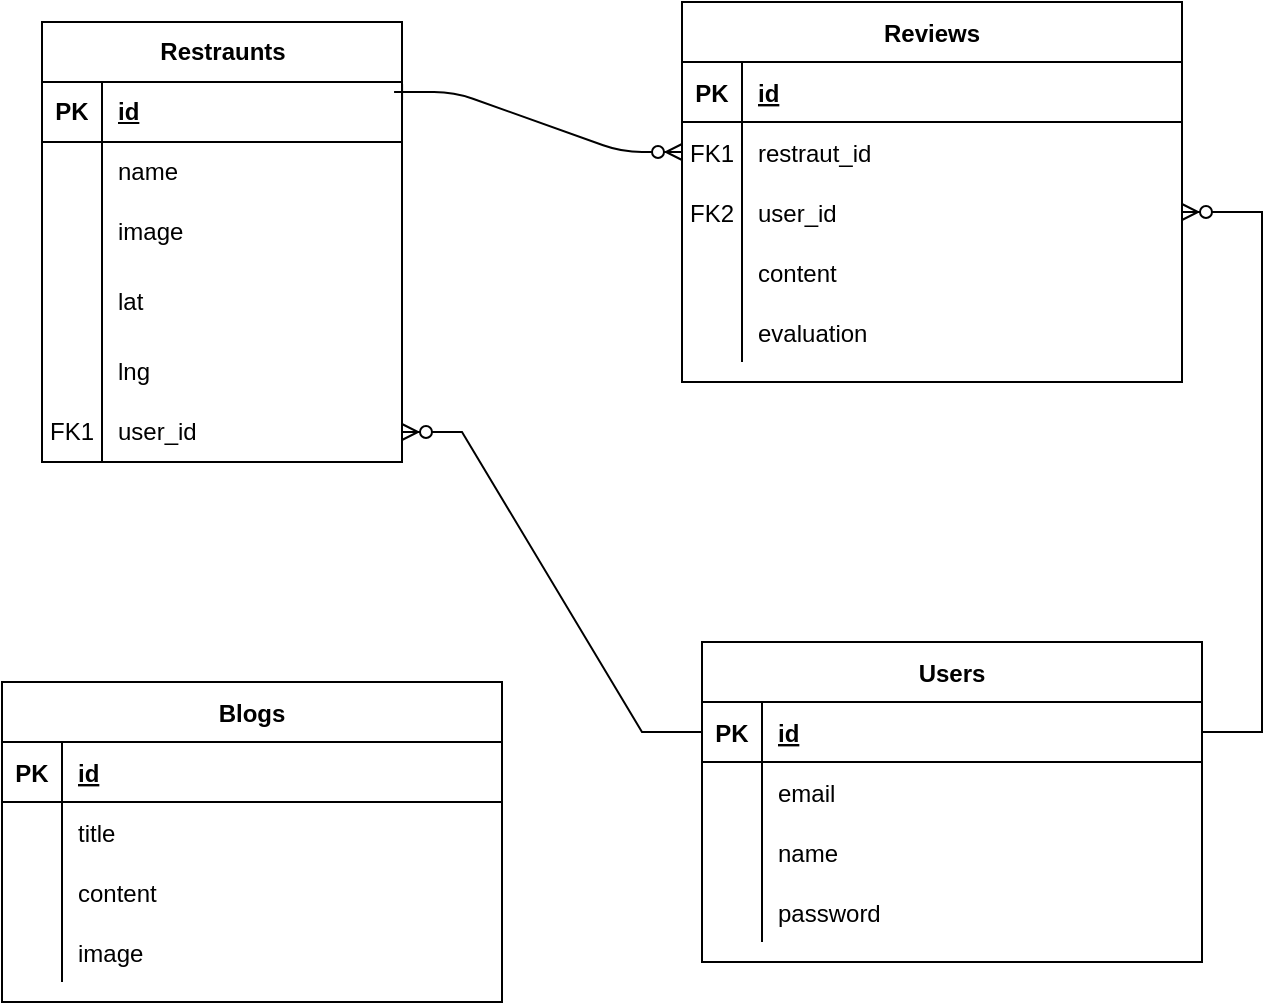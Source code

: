 <mxfile version="22.1.16" type="github">
  <diagram name="ページ1" id="1jLCpwxMSdd4qnxQY2mI">
    <mxGraphModel dx="1434" dy="738" grid="1" gridSize="10" guides="1" tooltips="1" connect="1" arrows="1" fold="1" page="1" pageScale="1" pageWidth="827" pageHeight="1169" math="0" shadow="0">
      <root>
        <mxCell id="0" />
        <mxCell id="1" parent="0" />
        <mxCell id="6m1qam1bwlSp6ut_xEVU-1" value="" style="edgeStyle=entityRelationEdgeStyle;endArrow=ERzeroToMany;startArrow=ERone;endFill=1;startFill=0;exitX=0.978;exitY=0.167;exitDx=0;exitDy=0;exitPerimeter=0;" edge="1" parent="1" source="6m1qam1bwlSp6ut_xEVU-45" target="6m1qam1bwlSp6ut_xEVU-6">
          <mxGeometry width="100" height="100" relative="1" as="geometry">
            <mxPoint x="370" y="165" as="sourcePoint" />
            <mxPoint x="440" y="620" as="targetPoint" />
          </mxGeometry>
        </mxCell>
        <mxCell id="6m1qam1bwlSp6ut_xEVU-2" value="Reviews" style="shape=table;startSize=30;container=1;collapsible=1;childLayout=tableLayout;fixedRows=1;rowLines=0;fontStyle=1;align=center;resizeLast=1;" vertex="1" parent="1">
          <mxGeometry x="450" y="120" width="250" height="190" as="geometry" />
        </mxCell>
        <mxCell id="6m1qam1bwlSp6ut_xEVU-3" value="" style="shape=partialRectangle;collapsible=0;dropTarget=0;pointerEvents=0;fillColor=none;points=[[0,0.5],[1,0.5]];portConstraint=eastwest;top=0;left=0;right=0;bottom=1;" vertex="1" parent="6m1qam1bwlSp6ut_xEVU-2">
          <mxGeometry y="30" width="250" height="30" as="geometry" />
        </mxCell>
        <mxCell id="6m1qam1bwlSp6ut_xEVU-4" value="PK" style="shape=partialRectangle;overflow=hidden;connectable=0;fillColor=none;top=0;left=0;bottom=0;right=0;fontStyle=1;" vertex="1" parent="6m1qam1bwlSp6ut_xEVU-3">
          <mxGeometry width="30" height="30" as="geometry">
            <mxRectangle width="30" height="30" as="alternateBounds" />
          </mxGeometry>
        </mxCell>
        <mxCell id="6m1qam1bwlSp6ut_xEVU-5" value="id" style="shape=partialRectangle;overflow=hidden;connectable=0;fillColor=none;top=0;left=0;bottom=0;right=0;align=left;spacingLeft=6;fontStyle=5;" vertex="1" parent="6m1qam1bwlSp6ut_xEVU-3">
          <mxGeometry x="30" width="220" height="30" as="geometry">
            <mxRectangle width="220" height="30" as="alternateBounds" />
          </mxGeometry>
        </mxCell>
        <mxCell id="6m1qam1bwlSp6ut_xEVU-6" value="" style="shape=partialRectangle;collapsible=0;dropTarget=0;pointerEvents=0;fillColor=none;points=[[0,0.5],[1,0.5]];portConstraint=eastwest;top=0;left=0;right=0;bottom=0;" vertex="1" parent="6m1qam1bwlSp6ut_xEVU-2">
          <mxGeometry y="60" width="250" height="30" as="geometry" />
        </mxCell>
        <mxCell id="6m1qam1bwlSp6ut_xEVU-7" value="FK1" style="shape=partialRectangle;overflow=hidden;connectable=0;fillColor=none;top=0;left=0;bottom=0;right=0;" vertex="1" parent="6m1qam1bwlSp6ut_xEVU-6">
          <mxGeometry width="30" height="30" as="geometry">
            <mxRectangle width="30" height="30" as="alternateBounds" />
          </mxGeometry>
        </mxCell>
        <mxCell id="6m1qam1bwlSp6ut_xEVU-8" value="restraut_id" style="shape=partialRectangle;overflow=hidden;connectable=0;fillColor=none;top=0;left=0;bottom=0;right=0;align=left;spacingLeft=6;" vertex="1" parent="6m1qam1bwlSp6ut_xEVU-6">
          <mxGeometry x="30" width="220" height="30" as="geometry">
            <mxRectangle width="220" height="30" as="alternateBounds" />
          </mxGeometry>
        </mxCell>
        <mxCell id="6m1qam1bwlSp6ut_xEVU-9" value="" style="shape=partialRectangle;collapsible=0;dropTarget=0;pointerEvents=0;fillColor=none;points=[[0,0.5],[1,0.5]];portConstraint=eastwest;top=0;left=0;right=0;bottom=0;" vertex="1" parent="6m1qam1bwlSp6ut_xEVU-2">
          <mxGeometry y="90" width="250" height="30" as="geometry" />
        </mxCell>
        <mxCell id="6m1qam1bwlSp6ut_xEVU-10" value="FK2" style="shape=partialRectangle;overflow=hidden;connectable=0;fillColor=none;top=0;left=0;bottom=0;right=0;" vertex="1" parent="6m1qam1bwlSp6ut_xEVU-9">
          <mxGeometry width="30" height="30" as="geometry">
            <mxRectangle width="30" height="30" as="alternateBounds" />
          </mxGeometry>
        </mxCell>
        <mxCell id="6m1qam1bwlSp6ut_xEVU-11" value="user_id" style="shape=partialRectangle;overflow=hidden;connectable=0;fillColor=none;top=0;left=0;bottom=0;right=0;align=left;spacingLeft=6;" vertex="1" parent="6m1qam1bwlSp6ut_xEVU-9">
          <mxGeometry x="30" width="220" height="30" as="geometry">
            <mxRectangle width="220" height="30" as="alternateBounds" />
          </mxGeometry>
        </mxCell>
        <mxCell id="6m1qam1bwlSp6ut_xEVU-12" style="shape=partialRectangle;collapsible=0;dropTarget=0;pointerEvents=0;fillColor=none;points=[[0,0.5],[1,0.5]];portConstraint=eastwest;top=0;left=0;right=0;bottom=0;" vertex="1" parent="6m1qam1bwlSp6ut_xEVU-2">
          <mxGeometry y="120" width="250" height="30" as="geometry" />
        </mxCell>
        <mxCell id="6m1qam1bwlSp6ut_xEVU-13" style="shape=partialRectangle;overflow=hidden;connectable=0;fillColor=none;top=0;left=0;bottom=0;right=0;" vertex="1" parent="6m1qam1bwlSp6ut_xEVU-12">
          <mxGeometry width="30" height="30" as="geometry">
            <mxRectangle width="30" height="30" as="alternateBounds" />
          </mxGeometry>
        </mxCell>
        <mxCell id="6m1qam1bwlSp6ut_xEVU-14" value="content" style="shape=partialRectangle;overflow=hidden;connectable=0;fillColor=none;top=0;left=0;bottom=0;right=0;align=left;spacingLeft=6;" vertex="1" parent="6m1qam1bwlSp6ut_xEVU-12">
          <mxGeometry x="30" width="220" height="30" as="geometry">
            <mxRectangle width="220" height="30" as="alternateBounds" />
          </mxGeometry>
        </mxCell>
        <mxCell id="6m1qam1bwlSp6ut_xEVU-15" style="shape=partialRectangle;collapsible=0;dropTarget=0;pointerEvents=0;fillColor=none;points=[[0,0.5],[1,0.5]];portConstraint=eastwest;top=0;left=0;right=0;bottom=0;" vertex="1" parent="6m1qam1bwlSp6ut_xEVU-2">
          <mxGeometry y="150" width="250" height="30" as="geometry" />
        </mxCell>
        <mxCell id="6m1qam1bwlSp6ut_xEVU-16" style="shape=partialRectangle;overflow=hidden;connectable=0;fillColor=none;top=0;left=0;bottom=0;right=0;" vertex="1" parent="6m1qam1bwlSp6ut_xEVU-15">
          <mxGeometry width="30" height="30" as="geometry">
            <mxRectangle width="30" height="30" as="alternateBounds" />
          </mxGeometry>
        </mxCell>
        <mxCell id="6m1qam1bwlSp6ut_xEVU-17" value="evaluation" style="shape=partialRectangle;overflow=hidden;connectable=0;fillColor=none;top=0;left=0;bottom=0;right=0;align=left;spacingLeft=6;" vertex="1" parent="6m1qam1bwlSp6ut_xEVU-15">
          <mxGeometry x="30" width="220" height="30" as="geometry">
            <mxRectangle width="220" height="30" as="alternateBounds" />
          </mxGeometry>
        </mxCell>
        <mxCell id="6m1qam1bwlSp6ut_xEVU-18" value="Users" style="shape=table;startSize=30;container=1;collapsible=1;childLayout=tableLayout;fixedRows=1;rowLines=0;fontStyle=1;align=center;resizeLast=1;" vertex="1" parent="1">
          <mxGeometry x="460" y="440" width="250" height="160" as="geometry" />
        </mxCell>
        <mxCell id="6m1qam1bwlSp6ut_xEVU-19" value="" style="shape=partialRectangle;collapsible=0;dropTarget=0;pointerEvents=0;fillColor=none;points=[[0,0.5],[1,0.5]];portConstraint=eastwest;top=0;left=0;right=0;bottom=1;" vertex="1" parent="6m1qam1bwlSp6ut_xEVU-18">
          <mxGeometry y="30" width="250" height="30" as="geometry" />
        </mxCell>
        <mxCell id="6m1qam1bwlSp6ut_xEVU-20" value="PK" style="shape=partialRectangle;overflow=hidden;connectable=0;fillColor=none;top=0;left=0;bottom=0;right=0;fontStyle=1;" vertex="1" parent="6m1qam1bwlSp6ut_xEVU-19">
          <mxGeometry width="30" height="30" as="geometry">
            <mxRectangle width="30" height="30" as="alternateBounds" />
          </mxGeometry>
        </mxCell>
        <mxCell id="6m1qam1bwlSp6ut_xEVU-21" value="id" style="shape=partialRectangle;overflow=hidden;connectable=0;fillColor=none;top=0;left=0;bottom=0;right=0;align=left;spacingLeft=6;fontStyle=5;" vertex="1" parent="6m1qam1bwlSp6ut_xEVU-19">
          <mxGeometry x="30" width="220" height="30" as="geometry">
            <mxRectangle width="220" height="30" as="alternateBounds" />
          </mxGeometry>
        </mxCell>
        <mxCell id="6m1qam1bwlSp6ut_xEVU-22" value="" style="shape=partialRectangle;collapsible=0;dropTarget=0;pointerEvents=0;fillColor=none;points=[[0,0.5],[1,0.5]];portConstraint=eastwest;top=0;left=0;right=0;bottom=0;" vertex="1" parent="6m1qam1bwlSp6ut_xEVU-18">
          <mxGeometry y="60" width="250" height="30" as="geometry" />
        </mxCell>
        <mxCell id="6m1qam1bwlSp6ut_xEVU-23" value="" style="shape=partialRectangle;overflow=hidden;connectable=0;fillColor=none;top=0;left=0;bottom=0;right=0;" vertex="1" parent="6m1qam1bwlSp6ut_xEVU-22">
          <mxGeometry width="30" height="30" as="geometry">
            <mxRectangle width="30" height="30" as="alternateBounds" />
          </mxGeometry>
        </mxCell>
        <mxCell id="6m1qam1bwlSp6ut_xEVU-24" value="email" style="shape=partialRectangle;overflow=hidden;connectable=0;fillColor=none;top=0;left=0;bottom=0;right=0;align=left;spacingLeft=6;" vertex="1" parent="6m1qam1bwlSp6ut_xEVU-22">
          <mxGeometry x="30" width="220" height="30" as="geometry">
            <mxRectangle width="220" height="30" as="alternateBounds" />
          </mxGeometry>
        </mxCell>
        <mxCell id="6m1qam1bwlSp6ut_xEVU-25" value="" style="shape=partialRectangle;collapsible=0;dropTarget=0;pointerEvents=0;fillColor=none;points=[[0,0.5],[1,0.5]];portConstraint=eastwest;top=0;left=0;right=0;bottom=0;" vertex="1" parent="6m1qam1bwlSp6ut_xEVU-18">
          <mxGeometry y="90" width="250" height="30" as="geometry" />
        </mxCell>
        <mxCell id="6m1qam1bwlSp6ut_xEVU-26" value="" style="shape=partialRectangle;overflow=hidden;connectable=0;fillColor=none;top=0;left=0;bottom=0;right=0;" vertex="1" parent="6m1qam1bwlSp6ut_xEVU-25">
          <mxGeometry width="30" height="30" as="geometry">
            <mxRectangle width="30" height="30" as="alternateBounds" />
          </mxGeometry>
        </mxCell>
        <mxCell id="6m1qam1bwlSp6ut_xEVU-27" value="name" style="shape=partialRectangle;overflow=hidden;connectable=0;fillColor=none;top=0;left=0;bottom=0;right=0;align=left;spacingLeft=6;" vertex="1" parent="6m1qam1bwlSp6ut_xEVU-25">
          <mxGeometry x="30" width="220" height="30" as="geometry">
            <mxRectangle width="220" height="30" as="alternateBounds" />
          </mxGeometry>
        </mxCell>
        <mxCell id="6m1qam1bwlSp6ut_xEVU-28" style="shape=partialRectangle;collapsible=0;dropTarget=0;pointerEvents=0;fillColor=none;points=[[0,0.5],[1,0.5]];portConstraint=eastwest;top=0;left=0;right=0;bottom=0;" vertex="1" parent="6m1qam1bwlSp6ut_xEVU-18">
          <mxGeometry y="120" width="250" height="30" as="geometry" />
        </mxCell>
        <mxCell id="6m1qam1bwlSp6ut_xEVU-29" style="shape=partialRectangle;overflow=hidden;connectable=0;fillColor=none;top=0;left=0;bottom=0;right=0;" vertex="1" parent="6m1qam1bwlSp6ut_xEVU-28">
          <mxGeometry width="30" height="30" as="geometry">
            <mxRectangle width="30" height="30" as="alternateBounds" />
          </mxGeometry>
        </mxCell>
        <mxCell id="6m1qam1bwlSp6ut_xEVU-30" value="password" style="shape=partialRectangle;overflow=hidden;connectable=0;fillColor=none;top=0;left=0;bottom=0;right=0;align=left;spacingLeft=6;" vertex="1" parent="6m1qam1bwlSp6ut_xEVU-28">
          <mxGeometry x="30" width="220" height="30" as="geometry">
            <mxRectangle width="220" height="30" as="alternateBounds" />
          </mxGeometry>
        </mxCell>
        <mxCell id="6m1qam1bwlSp6ut_xEVU-31" value="Blogs" style="shape=table;startSize=30;container=1;collapsible=1;childLayout=tableLayout;fixedRows=1;rowLines=0;fontStyle=1;align=center;resizeLast=1;" vertex="1" parent="1">
          <mxGeometry x="110" y="460" width="250" height="160" as="geometry" />
        </mxCell>
        <mxCell id="6m1qam1bwlSp6ut_xEVU-32" value="" style="shape=partialRectangle;collapsible=0;dropTarget=0;pointerEvents=0;fillColor=none;points=[[0,0.5],[1,0.5]];portConstraint=eastwest;top=0;left=0;right=0;bottom=1;" vertex="1" parent="6m1qam1bwlSp6ut_xEVU-31">
          <mxGeometry y="30" width="250" height="30" as="geometry" />
        </mxCell>
        <mxCell id="6m1qam1bwlSp6ut_xEVU-33" value="PK" style="shape=partialRectangle;overflow=hidden;connectable=0;fillColor=none;top=0;left=0;bottom=0;right=0;fontStyle=1;" vertex="1" parent="6m1qam1bwlSp6ut_xEVU-32">
          <mxGeometry width="30" height="30" as="geometry">
            <mxRectangle width="30" height="30" as="alternateBounds" />
          </mxGeometry>
        </mxCell>
        <mxCell id="6m1qam1bwlSp6ut_xEVU-34" value="id" style="shape=partialRectangle;overflow=hidden;connectable=0;fillColor=none;top=0;left=0;bottom=0;right=0;align=left;spacingLeft=6;fontStyle=5;" vertex="1" parent="6m1qam1bwlSp6ut_xEVU-32">
          <mxGeometry x="30" width="220" height="30" as="geometry">
            <mxRectangle width="220" height="30" as="alternateBounds" />
          </mxGeometry>
        </mxCell>
        <mxCell id="6m1qam1bwlSp6ut_xEVU-35" value="" style="shape=partialRectangle;collapsible=0;dropTarget=0;pointerEvents=0;fillColor=none;points=[[0,0.5],[1,0.5]];portConstraint=eastwest;top=0;left=0;right=0;bottom=0;" vertex="1" parent="6m1qam1bwlSp6ut_xEVU-31">
          <mxGeometry y="60" width="250" height="30" as="geometry" />
        </mxCell>
        <mxCell id="6m1qam1bwlSp6ut_xEVU-36" value="" style="shape=partialRectangle;overflow=hidden;connectable=0;fillColor=none;top=0;left=0;bottom=0;right=0;" vertex="1" parent="6m1qam1bwlSp6ut_xEVU-35">
          <mxGeometry width="30" height="30" as="geometry">
            <mxRectangle width="30" height="30" as="alternateBounds" />
          </mxGeometry>
        </mxCell>
        <mxCell id="6m1qam1bwlSp6ut_xEVU-37" value="title" style="shape=partialRectangle;overflow=hidden;connectable=0;fillColor=none;top=0;left=0;bottom=0;right=0;align=left;spacingLeft=6;" vertex="1" parent="6m1qam1bwlSp6ut_xEVU-35">
          <mxGeometry x="30" width="220" height="30" as="geometry">
            <mxRectangle width="220" height="30" as="alternateBounds" />
          </mxGeometry>
        </mxCell>
        <mxCell id="6m1qam1bwlSp6ut_xEVU-38" value="" style="shape=partialRectangle;collapsible=0;dropTarget=0;pointerEvents=0;fillColor=none;points=[[0,0.5],[1,0.5]];portConstraint=eastwest;top=0;left=0;right=0;bottom=0;" vertex="1" parent="6m1qam1bwlSp6ut_xEVU-31">
          <mxGeometry y="90" width="250" height="30" as="geometry" />
        </mxCell>
        <mxCell id="6m1qam1bwlSp6ut_xEVU-39" value="" style="shape=partialRectangle;overflow=hidden;connectable=0;fillColor=none;top=0;left=0;bottom=0;right=0;" vertex="1" parent="6m1qam1bwlSp6ut_xEVU-38">
          <mxGeometry width="30" height="30" as="geometry">
            <mxRectangle width="30" height="30" as="alternateBounds" />
          </mxGeometry>
        </mxCell>
        <mxCell id="6m1qam1bwlSp6ut_xEVU-40" value="content" style="shape=partialRectangle;overflow=hidden;connectable=0;fillColor=none;top=0;left=0;bottom=0;right=0;align=left;spacingLeft=6;" vertex="1" parent="6m1qam1bwlSp6ut_xEVU-38">
          <mxGeometry x="30" width="220" height="30" as="geometry">
            <mxRectangle width="220" height="30" as="alternateBounds" />
          </mxGeometry>
        </mxCell>
        <mxCell id="6m1qam1bwlSp6ut_xEVU-41" style="shape=partialRectangle;collapsible=0;dropTarget=0;pointerEvents=0;fillColor=none;points=[[0,0.5],[1,0.5]];portConstraint=eastwest;top=0;left=0;right=0;bottom=0;" vertex="1" parent="6m1qam1bwlSp6ut_xEVU-31">
          <mxGeometry y="120" width="250" height="30" as="geometry" />
        </mxCell>
        <mxCell id="6m1qam1bwlSp6ut_xEVU-42" style="shape=partialRectangle;overflow=hidden;connectable=0;fillColor=none;top=0;left=0;bottom=0;right=0;" vertex="1" parent="6m1qam1bwlSp6ut_xEVU-41">
          <mxGeometry width="30" height="30" as="geometry">
            <mxRectangle width="30" height="30" as="alternateBounds" />
          </mxGeometry>
        </mxCell>
        <mxCell id="6m1qam1bwlSp6ut_xEVU-43" value="image" style="shape=partialRectangle;overflow=hidden;connectable=0;fillColor=none;top=0;left=0;bottom=0;right=0;align=left;spacingLeft=6;" vertex="1" parent="6m1qam1bwlSp6ut_xEVU-41">
          <mxGeometry x="30" width="220" height="30" as="geometry">
            <mxRectangle width="220" height="30" as="alternateBounds" />
          </mxGeometry>
        </mxCell>
        <mxCell id="6m1qam1bwlSp6ut_xEVU-44" value="Restraunts" style="shape=table;startSize=30;container=1;collapsible=1;childLayout=tableLayout;fixedRows=1;rowLines=0;fontStyle=1;align=center;resizeLast=1;html=1;" vertex="1" parent="1">
          <mxGeometry x="130" y="130" width="180" height="220" as="geometry" />
        </mxCell>
        <mxCell id="6m1qam1bwlSp6ut_xEVU-45" value="" style="shape=tableRow;horizontal=0;startSize=0;swimlaneHead=0;swimlaneBody=0;fillColor=none;collapsible=0;dropTarget=0;points=[[0,0.5],[1,0.5]];portConstraint=eastwest;top=0;left=0;right=0;bottom=1;" vertex="1" parent="6m1qam1bwlSp6ut_xEVU-44">
          <mxGeometry y="30" width="180" height="30" as="geometry" />
        </mxCell>
        <mxCell id="6m1qam1bwlSp6ut_xEVU-46" value="PK" style="shape=partialRectangle;connectable=0;fillColor=none;top=0;left=0;bottom=0;right=0;fontStyle=1;overflow=hidden;whiteSpace=wrap;html=1;" vertex="1" parent="6m1qam1bwlSp6ut_xEVU-45">
          <mxGeometry width="30" height="30" as="geometry">
            <mxRectangle width="30" height="30" as="alternateBounds" />
          </mxGeometry>
        </mxCell>
        <mxCell id="6m1qam1bwlSp6ut_xEVU-47" value="id" style="shape=partialRectangle;connectable=0;fillColor=none;top=0;left=0;bottom=0;right=0;align=left;spacingLeft=6;fontStyle=5;overflow=hidden;whiteSpace=wrap;html=1;" vertex="1" parent="6m1qam1bwlSp6ut_xEVU-45">
          <mxGeometry x="30" width="150" height="30" as="geometry">
            <mxRectangle width="150" height="30" as="alternateBounds" />
          </mxGeometry>
        </mxCell>
        <mxCell id="6m1qam1bwlSp6ut_xEVU-48" value="" style="shape=tableRow;horizontal=0;startSize=0;swimlaneHead=0;swimlaneBody=0;fillColor=none;collapsible=0;dropTarget=0;points=[[0,0.5],[1,0.5]];portConstraint=eastwest;top=0;left=0;right=0;bottom=0;" vertex="1" parent="6m1qam1bwlSp6ut_xEVU-44">
          <mxGeometry y="60" width="180" height="30" as="geometry" />
        </mxCell>
        <mxCell id="6m1qam1bwlSp6ut_xEVU-49" value="" style="shape=partialRectangle;connectable=0;fillColor=none;top=0;left=0;bottom=0;right=0;editable=1;overflow=hidden;whiteSpace=wrap;html=1;" vertex="1" parent="6m1qam1bwlSp6ut_xEVU-48">
          <mxGeometry width="30" height="30" as="geometry">
            <mxRectangle width="30" height="30" as="alternateBounds" />
          </mxGeometry>
        </mxCell>
        <mxCell id="6m1qam1bwlSp6ut_xEVU-50" value="name" style="shape=partialRectangle;connectable=0;fillColor=none;top=0;left=0;bottom=0;right=0;align=left;spacingLeft=6;overflow=hidden;whiteSpace=wrap;html=1;" vertex="1" parent="6m1qam1bwlSp6ut_xEVU-48">
          <mxGeometry x="30" width="150" height="30" as="geometry">
            <mxRectangle width="150" height="30" as="alternateBounds" />
          </mxGeometry>
        </mxCell>
        <mxCell id="6m1qam1bwlSp6ut_xEVU-51" value="" style="shape=tableRow;horizontal=0;startSize=0;swimlaneHead=0;swimlaneBody=0;fillColor=none;collapsible=0;dropTarget=0;points=[[0,0.5],[1,0.5]];portConstraint=eastwest;top=0;left=0;right=0;bottom=0;" vertex="1" parent="6m1qam1bwlSp6ut_xEVU-44">
          <mxGeometry y="90" width="180" height="30" as="geometry" />
        </mxCell>
        <mxCell id="6m1qam1bwlSp6ut_xEVU-52" value="" style="shape=partialRectangle;connectable=0;fillColor=none;top=0;left=0;bottom=0;right=0;editable=1;overflow=hidden;whiteSpace=wrap;html=1;" vertex="1" parent="6m1qam1bwlSp6ut_xEVU-51">
          <mxGeometry width="30" height="30" as="geometry">
            <mxRectangle width="30" height="30" as="alternateBounds" />
          </mxGeometry>
        </mxCell>
        <mxCell id="6m1qam1bwlSp6ut_xEVU-53" value="image" style="shape=partialRectangle;connectable=0;fillColor=none;top=0;left=0;bottom=0;right=0;align=left;spacingLeft=6;overflow=hidden;whiteSpace=wrap;html=1;" vertex="1" parent="6m1qam1bwlSp6ut_xEVU-51">
          <mxGeometry x="30" width="150" height="30" as="geometry">
            <mxRectangle width="150" height="30" as="alternateBounds" />
          </mxGeometry>
        </mxCell>
        <mxCell id="6m1qam1bwlSp6ut_xEVU-54" value="" style="shape=tableRow;horizontal=0;startSize=0;swimlaneHead=0;swimlaneBody=0;fillColor=none;collapsible=0;dropTarget=0;points=[[0,0.5],[1,0.5]];portConstraint=eastwest;top=0;left=0;right=0;bottom=0;" vertex="1" parent="6m1qam1bwlSp6ut_xEVU-44">
          <mxGeometry y="120" width="180" height="40" as="geometry" />
        </mxCell>
        <mxCell id="6m1qam1bwlSp6ut_xEVU-55" value="" style="shape=partialRectangle;connectable=0;fillColor=none;top=0;left=0;bottom=0;right=0;editable=1;overflow=hidden;whiteSpace=wrap;html=1;" vertex="1" parent="6m1qam1bwlSp6ut_xEVU-54">
          <mxGeometry width="30" height="40" as="geometry">
            <mxRectangle width="30" height="40" as="alternateBounds" />
          </mxGeometry>
        </mxCell>
        <mxCell id="6m1qam1bwlSp6ut_xEVU-56" value="lat" style="shape=partialRectangle;connectable=0;fillColor=none;top=0;left=0;bottom=0;right=0;align=left;spacingLeft=6;overflow=hidden;whiteSpace=wrap;html=1;" vertex="1" parent="6m1qam1bwlSp6ut_xEVU-54">
          <mxGeometry x="30" width="150" height="40" as="geometry">
            <mxRectangle width="150" height="40" as="alternateBounds" />
          </mxGeometry>
        </mxCell>
        <mxCell id="6m1qam1bwlSp6ut_xEVU-57" style="shape=tableRow;horizontal=0;startSize=0;swimlaneHead=0;swimlaneBody=0;fillColor=none;collapsible=0;dropTarget=0;points=[[0,0.5],[1,0.5]];portConstraint=eastwest;top=0;left=0;right=0;bottom=0;" vertex="1" parent="6m1qam1bwlSp6ut_xEVU-44">
          <mxGeometry y="160" width="180" height="30" as="geometry" />
        </mxCell>
        <mxCell id="6m1qam1bwlSp6ut_xEVU-58" style="shape=partialRectangle;connectable=0;fillColor=none;top=0;left=0;bottom=0;right=0;editable=1;overflow=hidden;whiteSpace=wrap;html=1;" vertex="1" parent="6m1qam1bwlSp6ut_xEVU-57">
          <mxGeometry width="30" height="30" as="geometry">
            <mxRectangle width="30" height="30" as="alternateBounds" />
          </mxGeometry>
        </mxCell>
        <mxCell id="6m1qam1bwlSp6ut_xEVU-59" value="lng" style="shape=partialRectangle;connectable=0;fillColor=none;top=0;left=0;bottom=0;right=0;align=left;spacingLeft=6;overflow=hidden;whiteSpace=wrap;html=1;" vertex="1" parent="6m1qam1bwlSp6ut_xEVU-57">
          <mxGeometry x="30" width="150" height="30" as="geometry">
            <mxRectangle width="150" height="30" as="alternateBounds" />
          </mxGeometry>
        </mxCell>
        <mxCell id="6m1qam1bwlSp6ut_xEVU-60" style="shape=tableRow;horizontal=0;startSize=0;swimlaneHead=0;swimlaneBody=0;fillColor=none;collapsible=0;dropTarget=0;points=[[0,0.5],[1,0.5]];portConstraint=eastwest;top=0;left=0;right=0;bottom=0;" vertex="1" parent="6m1qam1bwlSp6ut_xEVU-44">
          <mxGeometry y="190" width="180" height="30" as="geometry" />
        </mxCell>
        <mxCell id="6m1qam1bwlSp6ut_xEVU-61" value="FK1" style="shape=partialRectangle;connectable=0;fillColor=none;top=0;left=0;bottom=0;right=0;editable=1;overflow=hidden;whiteSpace=wrap;html=1;" vertex="1" parent="6m1qam1bwlSp6ut_xEVU-60">
          <mxGeometry width="30" height="30" as="geometry">
            <mxRectangle width="30" height="30" as="alternateBounds" />
          </mxGeometry>
        </mxCell>
        <mxCell id="6m1qam1bwlSp6ut_xEVU-62" value="user_id" style="shape=partialRectangle;connectable=0;fillColor=none;top=0;left=0;bottom=0;right=0;align=left;spacingLeft=6;overflow=hidden;whiteSpace=wrap;html=1;" vertex="1" parent="6m1qam1bwlSp6ut_xEVU-60">
          <mxGeometry x="30" width="150" height="30" as="geometry">
            <mxRectangle width="150" height="30" as="alternateBounds" />
          </mxGeometry>
        </mxCell>
        <mxCell id="6m1qam1bwlSp6ut_xEVU-63" value="" style="edgeStyle=entityRelationEdgeStyle;fontSize=12;html=1;endArrow=ERzeroToMany;endFill=1;rounded=0;exitX=0;exitY=0.5;exitDx=0;exitDy=0;" edge="1" parent="1" source="6m1qam1bwlSp6ut_xEVU-19" target="6m1qam1bwlSp6ut_xEVU-60">
          <mxGeometry width="100" height="100" relative="1" as="geometry">
            <mxPoint x="380" y="470" as="sourcePoint" />
            <mxPoint x="480" y="370" as="targetPoint" />
          </mxGeometry>
        </mxCell>
        <mxCell id="6m1qam1bwlSp6ut_xEVU-64" value="" style="edgeStyle=entityRelationEdgeStyle;fontSize=12;html=1;endArrow=ERzeroToMany;endFill=1;rounded=0;" edge="1" parent="1" source="6m1qam1bwlSp6ut_xEVU-19" target="6m1qam1bwlSp6ut_xEVU-9">
          <mxGeometry width="100" height="100" relative="1" as="geometry">
            <mxPoint x="360" y="320" as="sourcePoint" />
            <mxPoint x="460" y="220" as="targetPoint" />
          </mxGeometry>
        </mxCell>
      </root>
    </mxGraphModel>
  </diagram>
</mxfile>
